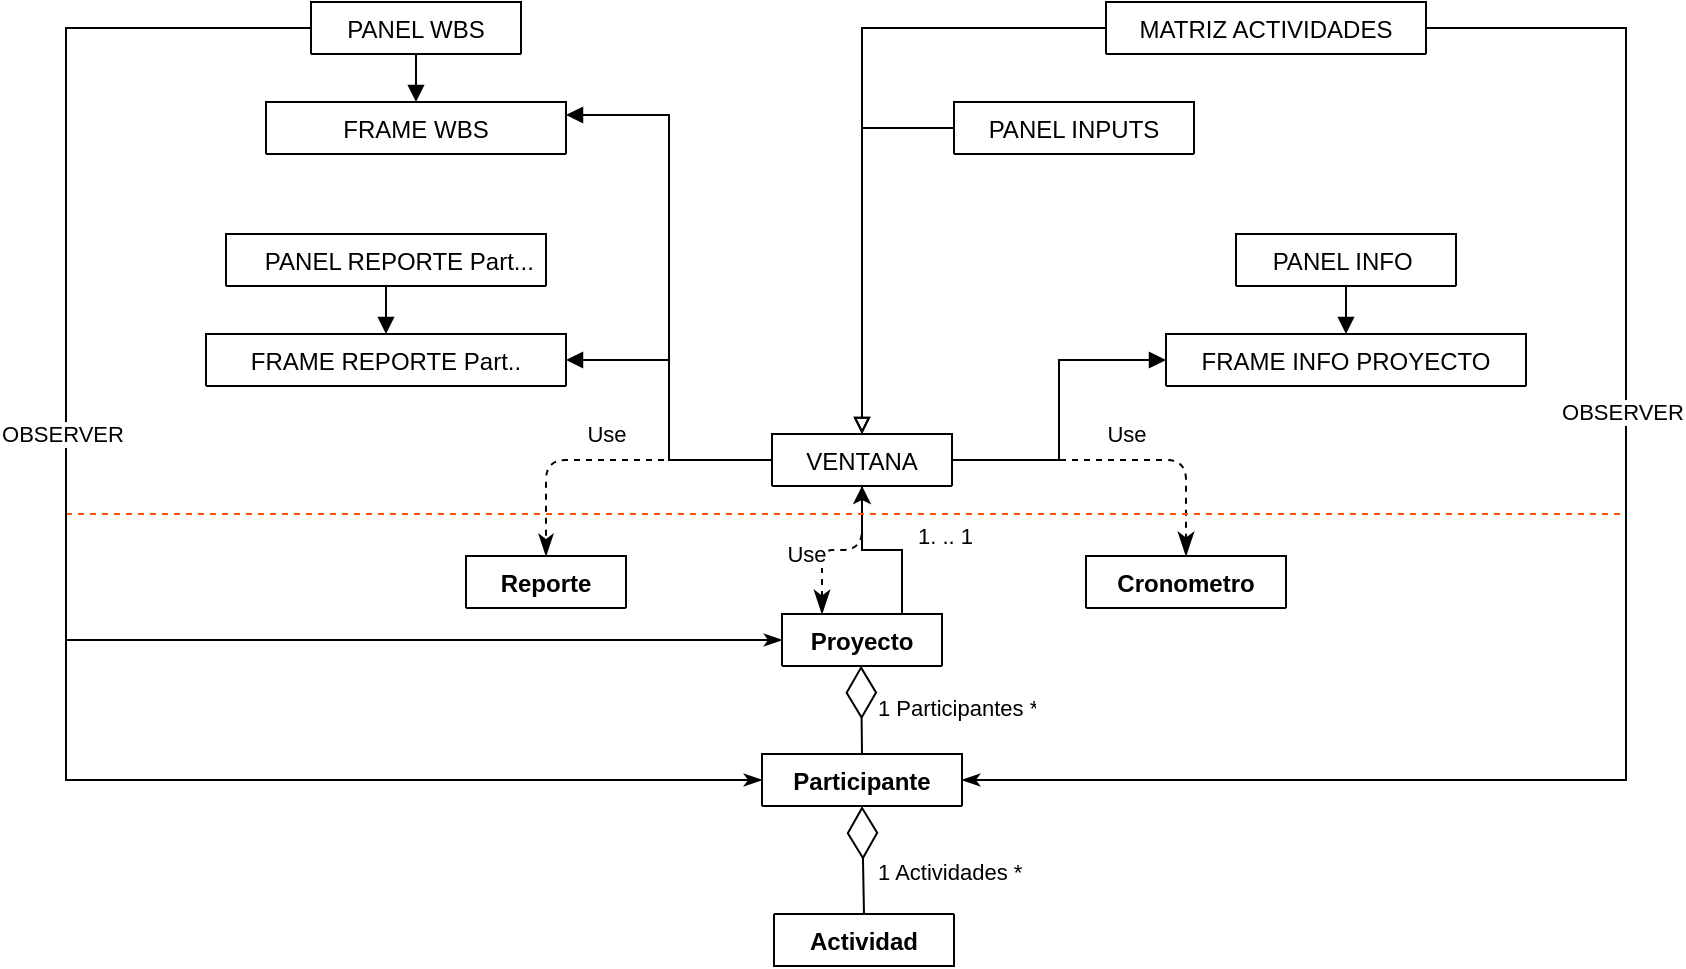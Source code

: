 <mxfile version="18.0.1" type="github">
  <diagram id="CypA_rfGHD-wefoUaOfs" name="Page-1">
    <mxGraphModel dx="920" dy="1710" grid="1" gridSize="10" guides="1" tooltips="1" connect="1" arrows="1" fold="1" page="1" pageScale="1" pageWidth="827" pageHeight="1169" math="0" shadow="0">
      <root>
        <mxCell id="0" />
        <mxCell id="1" parent="0" />
        <mxCell id="8IJMRO1uzJdaRky7zozO-23" value="Actividad" style="swimlane;fontStyle=1;align=center;verticalAlign=top;childLayout=stackLayout;horizontal=1;startSize=0;horizontalStack=0;resizeParent=1;resizeParentMax=0;resizeLast=0;collapsible=1;marginBottom=0;" parent="1" vertex="1" collapsed="1">
          <mxGeometry x="414" y="40" width="90" height="26" as="geometry">
            <mxRectangle x="770" y="270" width="365" height="240" as="alternateBounds" />
          </mxGeometry>
        </mxCell>
        <mxCell id="8IJMRO1uzJdaRky7zozO-24" value="- titulo: String &#xa;- descripción: String&#xa;- autor: String&#xa;- tipo: String&#xa;- fecha: LocalDate&#xa;- hora_inicio: LocalTime&#xa;- hora_final: LocalTime&#xa;- tiempo_invertido: Double" style="text;strokeColor=none;fillColor=none;align=left;verticalAlign=top;spacingLeft=4;spacingRight=4;overflow=hidden;rotatable=0;points=[[0,0.5],[1,0.5]];portConstraint=eastwest;" parent="8IJMRO1uzJdaRky7zozO-23" vertex="1">
          <mxGeometry y="26" width="365" height="124" as="geometry" />
        </mxCell>
        <mxCell id="8IJMRO1uzJdaRky7zozO-25" value="" style="line;strokeWidth=1;fillColor=none;align=left;verticalAlign=middle;spacingTop=-1;spacingLeft=3;spacingRight=3;rotatable=0;labelPosition=right;points=[];portConstraint=eastwest;" parent="8IJMRO1uzJdaRky7zozO-23" vertex="1">
          <mxGeometry y="150" width="365" height="8" as="geometry" />
        </mxCell>
        <mxCell id="8IJMRO1uzJdaRky7zozO-26" value="+ modificar_fecha_y_hora(String fecha,String hora_inicio):void&#xa;+ tiempo_invertido(): void&#xa;+ ActividadCrono(String titulo, String descripcion, String autor,&#xa;String tipo, LocalDate fecha, LocalTime hora_inicial ,&#xa;LocalTime hora_final, Double tiempo_invertido): void" style="text;strokeColor=none;fillColor=none;align=left;verticalAlign=top;spacingLeft=4;spacingRight=4;overflow=hidden;rotatable=0;points=[[0,0.5],[1,0.5]];portConstraint=eastwest;" parent="8IJMRO1uzJdaRky7zozO-23" vertex="1">
          <mxGeometry y="158" width="365" height="82" as="geometry" />
        </mxCell>
        <mxCell id="8IJMRO1uzJdaRky7zozO-27" value="Reporte" style="swimlane;fontStyle=1;align=center;verticalAlign=top;childLayout=stackLayout;horizontal=1;startSize=26;horizontalStack=0;resizeParent=1;resizeParentMax=0;resizeLast=0;collapsible=1;marginBottom=0;" parent="1" vertex="1" collapsed="1">
          <mxGeometry x="260" y="-139" width="80" height="26" as="geometry">
            <mxRectangle x="-70" y="9" width="280" height="140" as="alternateBounds" />
          </mxGeometry>
        </mxCell>
        <mxCell id="8IJMRO1uzJdaRky7zozO-28" value="- Nombre_Participante: String&#xa;- tiempo_invertido: Double&#xa;- tiempo_invertido_tipo: HashMap&lt;String,Double&gt;&#xa;- tiempo_invertido_dia: HashMap&lt;String,Double&gt;" style="text;strokeColor=none;fillColor=none;align=left;verticalAlign=top;spacingLeft=4;spacingRight=4;overflow=hidden;rotatable=0;points=[[0,0.5],[1,0.5]];portConstraint=eastwest;" parent="8IJMRO1uzJdaRky7zozO-27" vertex="1">
          <mxGeometry y="26" width="280" height="74" as="geometry" />
        </mxCell>
        <mxCell id="8IJMRO1uzJdaRky7zozO-29" value="" style="line;strokeWidth=1;fillColor=none;align=left;verticalAlign=middle;spacingTop=-1;spacingLeft=3;spacingRight=3;rotatable=0;labelPosition=right;points=[];portConstraint=eastwest;" parent="8IJMRO1uzJdaRky7zozO-27" vertex="1">
          <mxGeometry y="100" width="280" height="8" as="geometry" />
        </mxCell>
        <mxCell id="8IJMRO1uzJdaRky7zozO-30" value="+ getters and setters()" style="text;strokeColor=none;fillColor=none;align=left;verticalAlign=top;spacingLeft=4;spacingRight=4;overflow=hidden;rotatable=0;points=[[0,0.5],[1,0.5]];portConstraint=eastwest;" parent="8IJMRO1uzJdaRky7zozO-27" vertex="1">
          <mxGeometry y="108" width="280" height="32" as="geometry" />
        </mxCell>
        <mxCell id="8IJMRO1uzJdaRky7zozO-31" value="Proyecto" style="swimlane;fontStyle=1;align=center;verticalAlign=top;childLayout=stackLayout;horizontal=1;startSize=26;horizontalStack=0;resizeParent=1;resizeParentMax=0;resizeLast=0;collapsible=1;marginBottom=0;" parent="1" vertex="1" collapsed="1">
          <mxGeometry x="418" y="-110" width="80" height="26" as="geometry">
            <mxRectangle x="284" y="-20" width="351" height="198" as="alternateBounds" />
          </mxGeometry>
        </mxCell>
        <mxCell id="8IJMRO1uzJdaRky7zozO-32" value="- nombre: String&#xa;- descripción: String&#xa;- fecha_Inicio: LocalDate&#xa;- fecha_final: LocalDate&#xa;- Participantes:HashMap&lt;String,Participante&gt;" style="text;strokeColor=none;fillColor=none;align=left;verticalAlign=top;spacingLeft=4;spacingRight=4;overflow=hidden;rotatable=0;points=[[0,0.5],[1,0.5]];portConstraint=eastwest;" parent="8IJMRO1uzJdaRky7zozO-31" vertex="1">
          <mxGeometry y="26" width="351" height="84" as="geometry" />
        </mxCell>
        <mxCell id="8IJMRO1uzJdaRky7zozO-33" value="" style="line;strokeWidth=1;fillColor=none;align=left;verticalAlign=middle;spacingTop=-1;spacingLeft=3;spacingRight=3;rotatable=0;labelPosition=right;points=[];portConstraint=eastwest;" parent="8IJMRO1uzJdaRky7zozO-31" vertex="1">
          <mxGeometry y="110" width="351" height="8" as="geometry" />
        </mxCell>
        <mxCell id="8IJMRO1uzJdaRky7zozO-34" value="+ agregar_participante(String nombre, String correo): void&#xa;+ eliminar_participante(String nombre):void&#xa;+ Reporte realizar_reporte_participante(String nombre): Reporte&#xa;+ calcular_tiempo_invertidototal(): Double&#xa;+ getters and setter()" style="text;strokeColor=none;fillColor=none;align=left;verticalAlign=top;spacingLeft=4;spacingRight=4;overflow=hidden;rotatable=0;points=[[0,0.5],[1,0.5]];portConstraint=eastwest;" parent="8IJMRO1uzJdaRky7zozO-31" vertex="1">
          <mxGeometry y="118" width="351" height="80" as="geometry" />
        </mxCell>
        <mxCell id="8IJMRO1uzJdaRky7zozO-35" value="Participante" style="swimlane;fontStyle=1;align=center;verticalAlign=top;childLayout=stackLayout;horizontal=1;startSize=26;horizontalStack=0;resizeParent=1;resizeParentMax=0;resizeLast=0;collapsible=1;marginBottom=0;" parent="1" vertex="1" collapsed="1">
          <mxGeometry x="408" y="-40" width="100" height="26" as="geometry">
            <mxRectangle x="257.5" y="230" width="404" height="320" as="alternateBounds" />
          </mxGeometry>
        </mxCell>
        <mxCell id="8IJMRO1uzJdaRky7zozO-36" value="- nombre: String&#xa;- correo: String&#xa;- dueno: Boolean&#xa;- Actividades: HashMap &lt;String, ArrayList&lt;Actividad&gt;&gt;" style="text;strokeColor=none;fillColor=none;align=left;verticalAlign=top;spacingLeft=4;spacingRight=4;overflow=hidden;rotatable=0;points=[[0,0.5],[1,0.5]];portConstraint=eastwest;" parent="8IJMRO1uzJdaRky7zozO-35" vertex="1">
          <mxGeometry y="26" width="404" height="64" as="geometry" />
        </mxCell>
        <mxCell id="8IJMRO1uzJdaRky7zozO-37" value="" style="line;strokeWidth=1;fillColor=none;align=left;verticalAlign=middle;spacingTop=-1;spacingLeft=3;spacingRight=3;rotatable=0;labelPosition=right;points=[];portConstraint=eastwest;" parent="8IJMRO1uzJdaRky7zozO-35" vertex="1">
          <mxGeometry y="90" width="404" height="8" as="geometry" />
        </mxCell>
        <mxCell id="8IJMRO1uzJdaRky7zozO-38" value="+ agregar_actividadActividad_valorespordefecto(String titulo, &#xa;String descripcion, String autor, String tipo ,String hora_final): void&#xa;&#xa;+ agregar_actividadActividad_valoresmodificados(String titulo, &#xa;String descripcion, String autor, String tipo ,String fecha,String hora_incio,&#xa;String hora_final): void&#xa;&#xa;+agregar_actividadActividad_Crono(String titulo, String descripcion, &#xa;String autor, String tipo, LocalDate fecha, LocalTime hora_inicial ,&#xa;LocalTime hora_final, Double tiempo_invertido): void&#xa;&#xa;+ calcular_tiempo_promedio_tipoActividad() : HashMap&lt;String,Double&gt;&#xa;+ calcular_tiempo_tareaconvarias_Actividades(): Double" style="text;strokeColor=none;fillColor=none;align=left;verticalAlign=top;spacingLeft=4;spacingRight=4;overflow=hidden;rotatable=0;points=[[0,0.5],[1,0.5]];portConstraint=eastwest;" parent="8IJMRO1uzJdaRky7zozO-35" vertex="1">
          <mxGeometry y="98" width="404" height="222" as="geometry" />
        </mxCell>
        <mxCell id="8IJMRO1uzJdaRky7zozO-39" value="" style="endArrow=diamondThin;endFill=0;endSize=24;html=1;curved=1;exitX=0.5;exitY=0;exitDx=0;exitDy=0;entryX=0.494;entryY=0.993;entryDx=0;entryDy=0;entryPerimeter=0;" parent="1" source="8IJMRO1uzJdaRky7zozO-35" target="8IJMRO1uzJdaRky7zozO-34" edge="1">
          <mxGeometry width="160" relative="1" as="geometry">
            <mxPoint x="270" y="610" as="sourcePoint" />
            <mxPoint x="420" y="390" as="targetPoint" />
          </mxGeometry>
        </mxCell>
        <mxCell id="8IJMRO1uzJdaRky7zozO-40" value="Use" style="endArrow=classicThin;endSize=8;dashed=1;html=1;edgeStyle=orthogonalEdgeStyle;endFill=1;" parent="1" source="8IJMRO1uzJdaRky7zozO-45" target="8IJMRO1uzJdaRky7zozO-27" edge="1">
          <mxGeometry x="0.031" y="-13" width="160" relative="1" as="geometry">
            <mxPoint x="440" y="100.0" as="sourcePoint" />
            <mxPoint x="145" y="-90" as="targetPoint" />
            <mxPoint as="offset" />
          </mxGeometry>
        </mxCell>
        <mxCell id="8IJMRO1uzJdaRky7zozO-41" value="Cronometro" style="swimlane;fontStyle=1;align=center;verticalAlign=top;childLayout=stackLayout;horizontal=1;startSize=26;horizontalStack=0;resizeParent=1;resizeParentMax=0;resizeLast=0;collapsible=1;marginBottom=0;" parent="1" vertex="1" collapsed="1">
          <mxGeometry x="570" y="-139" width="100" height="26" as="geometry">
            <mxRectangle x="750" y="-32" width="220" height="214" as="alternateBounds" />
          </mxGeometry>
        </mxCell>
        <mxCell id="8IJMRO1uzJdaRky7zozO-42" value="- tiempo_invertido: Double&#xa;- fecha: LocalDate: &#xa;- fecha_inicio: LocalTime&#xa;- fecha_final: LocalTime&#xa;- in_Hora: LocalTime&#xa;-tiempos: ArrayList &lt;Double&gt;" style="text;strokeColor=none;fillColor=none;align=left;verticalAlign=top;spacingLeft=4;spacingRight=4;overflow=hidden;rotatable=0;points=[[0,0.5],[1,0.5]];portConstraint=eastwest;" parent="8IJMRO1uzJdaRky7zozO-41" vertex="1">
          <mxGeometry y="26" width="220" height="94" as="geometry" />
        </mxCell>
        <mxCell id="8IJMRO1uzJdaRky7zozO-43" value="" style="line;strokeWidth=1;fillColor=none;align=left;verticalAlign=middle;spacingTop=-1;spacingLeft=3;spacingRight=3;rotatable=0;labelPosition=right;points=[];portConstraint=eastwest;" parent="8IJMRO1uzJdaRky7zozO-41" vertex="1">
          <mxGeometry y="120" width="220" height="8" as="geometry" />
        </mxCell>
        <mxCell id="8IJMRO1uzJdaRky7zozO-44" value="+ iniciar_crono():void&#xa;+ pausar_crono(): void&#xa;+ reanudar(): void&#xa;+ terminar_crono(): void&#xa;+getters and setters" style="text;strokeColor=none;fillColor=none;align=left;verticalAlign=top;spacingLeft=4;spacingRight=4;overflow=hidden;rotatable=0;points=[[0,0.5],[1,0.5]];portConstraint=eastwest;" parent="8IJMRO1uzJdaRky7zozO-41" vertex="1">
          <mxGeometry y="128" width="220" height="86" as="geometry" />
        </mxCell>
        <mxCell id="8IJMRO1uzJdaRky7zozO-80" style="edgeStyle=orthogonalEdgeStyle;rounded=0;orthogonalLoop=1;jettySize=auto;html=1;entryX=1;entryY=0.5;entryDx=0;entryDy=0;endArrow=block;endFill=1;" parent="1" source="8IJMRO1uzJdaRky7zozO-45" target="8IJMRO1uzJdaRky7zozO-67" edge="1">
          <mxGeometry relative="1" as="geometry" />
        </mxCell>
        <mxCell id="8IJMRO1uzJdaRky7zozO-83" style="edgeStyle=orthogonalEdgeStyle;rounded=0;orthogonalLoop=1;jettySize=auto;html=1;entryX=0;entryY=0.5;entryDx=0;entryDy=0;endArrow=block;endFill=1;endSize=6;" parent="1" source="8IJMRO1uzJdaRky7zozO-45" target="8IJMRO1uzJdaRky7zozO-65" edge="1">
          <mxGeometry relative="1" as="geometry" />
        </mxCell>
        <mxCell id="8IJMRO1uzJdaRky7zozO-87" style="edgeStyle=orthogonalEdgeStyle;rounded=0;orthogonalLoop=1;jettySize=auto;html=1;endArrow=block;endFill=1;endSize=6;strokeColor=#000000;entryX=1;entryY=0.25;entryDx=0;entryDy=0;" parent="1" source="8IJMRO1uzJdaRky7zozO-45" target="8IJMRO1uzJdaRky7zozO-88" edge="1">
          <mxGeometry relative="1" as="geometry">
            <mxPoint x="360" y="-330" as="targetPoint" />
          </mxGeometry>
        </mxCell>
        <mxCell id="8IJMRO1uzJdaRky7zozO-45" value="VENTANA" style="swimlane;fontStyle=0;align=center;verticalAlign=top;childLayout=stackLayout;horizontal=1;startSize=26;horizontalStack=0;resizeParent=1;resizeParentMax=0;resizeLast=0;collapsible=1;marginBottom=0;" parent="1" vertex="1" collapsed="1">
          <mxGeometry x="413" y="-200" width="90" height="26" as="geometry">
            <mxRectangle x="329.5" y="-270" width="260" height="34" as="alternateBounds" />
          </mxGeometry>
        </mxCell>
        <mxCell id="8IJMRO1uzJdaRky7zozO-47" value="" style="line;strokeWidth=1;fillColor=none;align=left;verticalAlign=middle;spacingTop=-1;spacingLeft=3;spacingRight=3;rotatable=0;labelPosition=right;points=[];portConstraint=eastwest;" parent="8IJMRO1uzJdaRky7zozO-45" vertex="1">
          <mxGeometry y="26" width="260" height="8" as="geometry" />
        </mxCell>
        <mxCell id="8IJMRO1uzJdaRky7zozO-49" value="Use" style="endArrow=classicThin;endSize=9;dashed=1;html=1;edgeStyle=orthogonalEdgeStyle;endFill=1;" parent="1" source="8IJMRO1uzJdaRky7zozO-45" target="8IJMRO1uzJdaRky7zozO-41" edge="1">
          <mxGeometry x="0.054" y="13" width="160" relative="1" as="geometry">
            <mxPoint x="369.5" y="-169.923" as="sourcePoint" />
            <mxPoint x="155" y="-80.0" as="targetPoint" />
            <mxPoint as="offset" />
          </mxGeometry>
        </mxCell>
        <mxCell id="8IJMRO1uzJdaRky7zozO-50" value="1 Participantes *&#xa;" style="text;strokeColor=none;fillColor=none;align=left;verticalAlign=middle;spacingLeft=4;spacingRight=4;overflow=hidden;points=[[0,0.5],[1,0.5]];portConstraint=eastwest;rotatable=0;fontSize=11;" parent="1" vertex="1">
          <mxGeometry x="460" y="-71" width="90" height="21" as="geometry" />
        </mxCell>
        <mxCell id="8IJMRO1uzJdaRky7zozO-51" value="1. .. 1" style="text;strokeColor=none;fillColor=none;align=left;verticalAlign=middle;spacingLeft=4;spacingRight=4;overflow=hidden;points=[[0,0.5],[1,0.5]];portConstraint=eastwest;rotatable=0;fontSize=11;" parent="1" vertex="1">
          <mxGeometry x="480" y="-160" width="90" height="21" as="geometry" />
        </mxCell>
        <mxCell id="8IJMRO1uzJdaRky7zozO-54" style="edgeStyle=orthogonalEdgeStyle;rounded=0;orthogonalLoop=1;jettySize=auto;html=1;exitX=0.75;exitY=0;exitDx=0;exitDy=0;" parent="1" source="8IJMRO1uzJdaRky7zozO-31" target="8IJMRO1uzJdaRky7zozO-45" edge="1">
          <mxGeometry relative="1" as="geometry">
            <mxPoint x="478" y="-170" as="targetPoint" />
            <mxPoint x="458.5" y="-120" as="sourcePoint" />
          </mxGeometry>
        </mxCell>
        <mxCell id="8IJMRO1uzJdaRky7zozO-59" value="1 Actividades *&#xa;" style="text;strokeColor=none;fillColor=none;align=left;verticalAlign=middle;spacingLeft=4;spacingRight=4;overflow=hidden;points=[[0,0.5],[1,0.5]];portConstraint=eastwest;rotatable=0;fontSize=11;" parent="1" vertex="1">
          <mxGeometry x="460" y="10.81" width="90" height="21" as="geometry" />
        </mxCell>
        <mxCell id="8IJMRO1uzJdaRky7zozO-60" value="" style="endArrow=diamondThin;endFill=0;endSize=24;html=1;curved=1;entryX=0.5;entryY=1;entryDx=0;entryDy=0;exitX=0.5;exitY=0;exitDx=0;exitDy=0;" parent="1" source="8IJMRO1uzJdaRky7zozO-23" target="8IJMRO1uzJdaRky7zozO-35" edge="1">
          <mxGeometry width="160" relative="1" as="geometry">
            <mxPoint x="676.48" y="53.575" as="sourcePoint" />
            <mxPoint x="570.0" y="55.188" as="targetPoint" />
          </mxGeometry>
        </mxCell>
        <mxCell id="8IJMRO1uzJdaRky7zozO-62" value="Use" style="endArrow=classicThin;endSize=9;dashed=1;html=1;edgeStyle=orthogonalEdgeStyle;exitX=0.5;exitY=1;exitDx=0;exitDy=0;entryX=0.25;entryY=0;entryDx=0;entryDy=0;endFill=1;" parent="1" source="8IJMRO1uzJdaRky7zozO-45" target="8IJMRO1uzJdaRky7zozO-31" edge="1">
          <mxGeometry x="0.271" y="-8" width="160" relative="1" as="geometry">
            <mxPoint x="423" y="-177" as="sourcePoint" />
            <mxPoint x="350.0" y="-110" as="targetPoint" />
            <mxPoint as="offset" />
          </mxGeometry>
        </mxCell>
        <mxCell id="8IJMRO1uzJdaRky7zozO-78" style="edgeStyle=orthogonalEdgeStyle;rounded=0;orthogonalLoop=1;jettySize=auto;html=1;entryX=0.5;entryY=0;entryDx=0;entryDy=0;endArrow=block;endFill=0;" parent="1" source="8IJMRO1uzJdaRky7zozO-63" target="8IJMRO1uzJdaRky7zozO-45" edge="1">
          <mxGeometry relative="1" as="geometry" />
        </mxCell>
        <mxCell id="8IJMRO1uzJdaRky7zozO-63" value="PANEL INPUTS" style="swimlane;fontStyle=0;align=center;verticalAlign=top;childLayout=stackLayout;horizontal=1;startSize=26;horizontalStack=0;resizeParent=1;resizeParentMax=0;resizeLast=0;collapsible=1;marginBottom=0;" parent="1" vertex="1" collapsed="1">
          <mxGeometry x="504" y="-366" width="120" height="26" as="geometry">
            <mxRectangle x="329.5" y="-270" width="260" height="34" as="alternateBounds" />
          </mxGeometry>
        </mxCell>
        <mxCell id="8IJMRO1uzJdaRky7zozO-64" value="" style="line;strokeWidth=1;fillColor=none;align=left;verticalAlign=middle;spacingTop=-1;spacingLeft=3;spacingRight=3;rotatable=0;labelPosition=right;points=[];portConstraint=eastwest;" parent="8IJMRO1uzJdaRky7zozO-63" vertex="1">
          <mxGeometry y="26" width="260" height="8" as="geometry" />
        </mxCell>
        <mxCell id="8IJMRO1uzJdaRky7zozO-65" value="FRAME INFO PROYECTO" style="swimlane;fontStyle=0;align=center;verticalAlign=top;childLayout=stackLayout;horizontal=1;startSize=26;horizontalStack=0;resizeParent=1;resizeParentMax=0;resizeLast=0;collapsible=1;marginBottom=0;" parent="1" vertex="1" collapsed="1">
          <mxGeometry x="610" y="-250" width="180" height="26" as="geometry">
            <mxRectangle x="329.5" y="-270" width="260" height="34" as="alternateBounds" />
          </mxGeometry>
        </mxCell>
        <mxCell id="8IJMRO1uzJdaRky7zozO-66" value="" style="line;strokeWidth=1;fillColor=none;align=left;verticalAlign=middle;spacingTop=-1;spacingLeft=3;spacingRight=3;rotatable=0;labelPosition=right;points=[];portConstraint=eastwest;" parent="8IJMRO1uzJdaRky7zozO-65" vertex="1">
          <mxGeometry y="26" width="260" height="8" as="geometry" />
        </mxCell>
        <mxCell id="8IJMRO1uzJdaRky7zozO-67" value="FRAME REPORTE Part.." style="swimlane;fontStyle=0;align=center;verticalAlign=top;childLayout=stackLayout;horizontal=1;startSize=26;horizontalStack=0;resizeParent=1;resizeParentMax=0;resizeLast=0;collapsible=1;marginBottom=0;" parent="1" vertex="1" collapsed="1">
          <mxGeometry x="130" y="-250" width="180" height="26" as="geometry">
            <mxRectangle x="329.5" y="-270" width="260" height="34" as="alternateBounds" />
          </mxGeometry>
        </mxCell>
        <mxCell id="8IJMRO1uzJdaRky7zozO-68" value="" style="line;strokeWidth=1;fillColor=none;align=left;verticalAlign=middle;spacingTop=-1;spacingLeft=3;spacingRight=3;rotatable=0;labelPosition=right;points=[];portConstraint=eastwest;" parent="8IJMRO1uzJdaRky7zozO-67" vertex="1">
          <mxGeometry y="26" width="260" height="8" as="geometry" />
        </mxCell>
        <mxCell id="8IJMRO1uzJdaRky7zozO-75" style="edgeStyle=orthogonalEdgeStyle;rounded=0;orthogonalLoop=1;jettySize=auto;html=1;entryX=1;entryY=0.5;entryDx=0;entryDy=0;endArrow=classicThin;endFill=1;exitX=1;exitY=0.5;exitDx=0;exitDy=0;" parent="1" source="8IJMRO1uzJdaRky7zozO-69" target="8IJMRO1uzJdaRky7zozO-35" edge="1">
          <mxGeometry relative="1" as="geometry">
            <Array as="points">
              <mxPoint x="840" y="-403" />
              <mxPoint x="840" y="-27" />
            </Array>
          </mxGeometry>
        </mxCell>
        <mxCell id="8IJMRO1uzJdaRky7zozO-77" value="OBSERVER" style="edgeLabel;html=1;align=center;verticalAlign=middle;resizable=0;points=[];" parent="8IJMRO1uzJdaRky7zozO-75" vertex="1" connectable="0">
          <mxGeometry x="-0.373" y="-2" relative="1" as="geometry">
            <mxPoint y="38" as="offset" />
          </mxGeometry>
        </mxCell>
        <mxCell id="8IJMRO1uzJdaRky7zozO-79" style="edgeStyle=orthogonalEdgeStyle;rounded=0;orthogonalLoop=1;jettySize=auto;html=1;endArrow=block;endFill=0;entryX=0.5;entryY=0;entryDx=0;entryDy=0;" parent="1" source="8IJMRO1uzJdaRky7zozO-69" target="8IJMRO1uzJdaRky7zozO-45" edge="1">
          <mxGeometry relative="1" as="geometry">
            <mxPoint x="460" y="-200" as="targetPoint" />
          </mxGeometry>
        </mxCell>
        <mxCell id="8IJMRO1uzJdaRky7zozO-69" value="MATRIZ ACTIVIDADES" style="swimlane;fontStyle=0;align=center;verticalAlign=top;childLayout=stackLayout;horizontal=1;startSize=26;horizontalStack=0;resizeParent=1;resizeParentMax=0;resizeLast=0;collapsible=1;marginBottom=0;" parent="1" vertex="1" collapsed="1">
          <mxGeometry x="580" y="-416" width="160" height="26" as="geometry">
            <mxRectangle x="329.5" y="-270" width="260" height="34" as="alternateBounds" />
          </mxGeometry>
        </mxCell>
        <mxCell id="8IJMRO1uzJdaRky7zozO-70" value="" style="line;strokeWidth=1;fillColor=none;align=left;verticalAlign=middle;spacingTop=-1;spacingLeft=3;spacingRight=3;rotatable=0;labelPosition=right;points=[];portConstraint=eastwest;" parent="8IJMRO1uzJdaRky7zozO-69" vertex="1">
          <mxGeometry y="26" width="260" height="8" as="geometry" />
        </mxCell>
        <mxCell id="8IJMRO1uzJdaRky7zozO-85" style="edgeStyle=orthogonalEdgeStyle;rounded=0;orthogonalLoop=1;jettySize=auto;html=1;entryX=0.5;entryY=0;entryDx=0;entryDy=0;endArrow=block;endFill=1;endSize=6;strokeColor=#000000;" parent="1" source="8IJMRO1uzJdaRky7zozO-71" target="8IJMRO1uzJdaRky7zozO-65" edge="1">
          <mxGeometry relative="1" as="geometry" />
        </mxCell>
        <mxCell id="8IJMRO1uzJdaRky7zozO-71" value="PANEL INFO " style="swimlane;fontStyle=0;align=center;verticalAlign=top;childLayout=stackLayout;horizontal=1;startSize=26;horizontalStack=0;resizeParent=1;resizeParentMax=0;resizeLast=0;collapsible=1;marginBottom=0;" parent="1" vertex="1" collapsed="1">
          <mxGeometry x="645" y="-300" width="110" height="26" as="geometry">
            <mxRectangle x="329.5" y="-270" width="260" height="34" as="alternateBounds" />
          </mxGeometry>
        </mxCell>
        <mxCell id="8IJMRO1uzJdaRky7zozO-72" value="" style="line;strokeWidth=1;fillColor=none;align=left;verticalAlign=middle;spacingTop=-1;spacingLeft=3;spacingRight=3;rotatable=0;labelPosition=right;points=[];portConstraint=eastwest;" parent="8IJMRO1uzJdaRky7zozO-71" vertex="1">
          <mxGeometry y="26" width="260" height="8" as="geometry" />
        </mxCell>
        <mxCell id="8IJMRO1uzJdaRky7zozO-86" style="edgeStyle=orthogonalEdgeStyle;rounded=0;orthogonalLoop=1;jettySize=auto;html=1;endArrow=block;endFill=1;endSize=6;strokeColor=#000000;" parent="1" source="8IJMRO1uzJdaRky7zozO-73" target="8IJMRO1uzJdaRky7zozO-67" edge="1">
          <mxGeometry relative="1" as="geometry" />
        </mxCell>
        <mxCell id="8IJMRO1uzJdaRky7zozO-73" value="    PANEL REPORTE Part..." style="swimlane;fontStyle=0;align=center;verticalAlign=top;childLayout=stackLayout;horizontal=1;startSize=26;horizontalStack=0;resizeParent=1;resizeParentMax=0;resizeLast=0;collapsible=1;marginBottom=0;" parent="1" vertex="1" collapsed="1">
          <mxGeometry x="140" y="-300" width="160" height="26" as="geometry">
            <mxRectangle x="329.5" y="-270" width="260" height="34" as="alternateBounds" />
          </mxGeometry>
        </mxCell>
        <mxCell id="8IJMRO1uzJdaRky7zozO-74" value="" style="line;strokeWidth=1;fillColor=none;align=left;verticalAlign=middle;spacingTop=-1;spacingLeft=3;spacingRight=3;rotatable=0;labelPosition=right;points=[];portConstraint=eastwest;" parent="8IJMRO1uzJdaRky7zozO-73" vertex="1">
          <mxGeometry y="26" width="260" height="8" as="geometry" />
        </mxCell>
        <mxCell id="8IJMRO1uzJdaRky7zozO-84" value="" style="endArrow=none;dashed=1;html=1;rounded=0;endSize=6;fillColor=#f8cecc;strokeColor=#FF5500;" parent="1" edge="1">
          <mxGeometry width="50" height="50" relative="1" as="geometry">
            <mxPoint x="60" y="-160" as="sourcePoint" />
            <mxPoint x="840" y="-160" as="targetPoint" />
          </mxGeometry>
        </mxCell>
        <mxCell id="8IJMRO1uzJdaRky7zozO-88" value="FRAME WBS" style="swimlane;fontStyle=0;align=center;verticalAlign=top;childLayout=stackLayout;horizontal=1;startSize=26;horizontalStack=0;resizeParent=1;resizeParentMax=0;resizeLast=0;collapsible=1;marginBottom=0;" parent="1" vertex="1" collapsed="1">
          <mxGeometry x="160" y="-366" width="150" height="26" as="geometry">
            <mxRectangle x="329.5" y="-270" width="260" height="34" as="alternateBounds" />
          </mxGeometry>
        </mxCell>
        <mxCell id="8IJMRO1uzJdaRky7zozO-89" value="" style="line;strokeWidth=1;fillColor=none;align=left;verticalAlign=middle;spacingTop=-1;spacingLeft=3;spacingRight=3;rotatable=0;labelPosition=right;points=[];portConstraint=eastwest;" parent="8IJMRO1uzJdaRky7zozO-88" vertex="1">
          <mxGeometry y="26" width="260" height="8" as="geometry" />
        </mxCell>
        <mxCell id="8IJMRO1uzJdaRky7zozO-92" style="edgeStyle=orthogonalEdgeStyle;rounded=0;orthogonalLoop=1;jettySize=auto;html=1;endArrow=block;endFill=1;endSize=6;strokeColor=#000000;" parent="1" source="8IJMRO1uzJdaRky7zozO-90" target="8IJMRO1uzJdaRky7zozO-88" edge="1">
          <mxGeometry relative="1" as="geometry" />
        </mxCell>
        <mxCell id="8IJMRO1uzJdaRky7zozO-90" value="PANEL WBS" style="swimlane;fontStyle=0;align=center;verticalAlign=top;childLayout=stackLayout;horizontal=1;startSize=26;horizontalStack=0;resizeParent=1;resizeParentMax=0;resizeLast=0;collapsible=1;marginBottom=0;" parent="1" vertex="1" collapsed="1">
          <mxGeometry x="182.5" y="-416" width="105" height="26" as="geometry">
            <mxRectangle x="329.5" y="-270" width="260" height="34" as="alternateBounds" />
          </mxGeometry>
        </mxCell>
        <mxCell id="8IJMRO1uzJdaRky7zozO-91" value="" style="line;strokeWidth=1;fillColor=none;align=left;verticalAlign=middle;spacingTop=-1;spacingLeft=3;spacingRight=3;rotatable=0;labelPosition=right;points=[];portConstraint=eastwest;" parent="8IJMRO1uzJdaRky7zozO-90" vertex="1">
          <mxGeometry y="26" width="260" height="8" as="geometry" />
        </mxCell>
        <mxCell id="8IJMRO1uzJdaRky7zozO-94" style="edgeStyle=orthogonalEdgeStyle;rounded=0;orthogonalLoop=1;jettySize=auto;html=1;entryX=0;entryY=0.5;entryDx=0;entryDy=0;endArrow=classicThin;endFill=1;exitX=0;exitY=0.5;exitDx=0;exitDy=0;" parent="1" source="8IJMRO1uzJdaRky7zozO-90" target="8IJMRO1uzJdaRky7zozO-35" edge="1">
          <mxGeometry relative="1" as="geometry">
            <mxPoint x="720" y="-317" as="sourcePoint" />
            <mxPoint x="518" y="-17.0" as="targetPoint" />
            <Array as="points">
              <mxPoint x="60" y="-403" />
              <mxPoint x="60" y="-27" />
            </Array>
          </mxGeometry>
        </mxCell>
        <mxCell id="8IJMRO1uzJdaRky7zozO-96" style="edgeStyle=orthogonalEdgeStyle;rounded=0;orthogonalLoop=1;jettySize=auto;html=1;entryX=0;entryY=0.5;entryDx=0;entryDy=0;endArrow=classicThin;endFill=1;exitX=0;exitY=0.5;exitDx=0;exitDy=0;" parent="1" source="8IJMRO1uzJdaRky7zozO-90" target="8IJMRO1uzJdaRky7zozO-31" edge="1">
          <mxGeometry relative="1" as="geometry">
            <mxPoint x="192.5" y="-393.0" as="sourcePoint" />
            <mxPoint x="418" y="-17.0" as="targetPoint" />
            <Array as="points">
              <mxPoint x="60" y="-403" />
              <mxPoint x="60" y="-97" />
            </Array>
          </mxGeometry>
        </mxCell>
        <mxCell id="8IJMRO1uzJdaRky7zozO-98" value="OBSERVER" style="edgeLabel;html=1;align=center;verticalAlign=middle;resizable=0;points=[];" parent="8IJMRO1uzJdaRky7zozO-96" vertex="1" connectable="0">
          <mxGeometry x="0.281" y="-3" relative="1" as="geometry">
            <mxPoint x="-78" y="-106" as="offset" />
          </mxGeometry>
        </mxCell>
      </root>
    </mxGraphModel>
  </diagram>
</mxfile>
